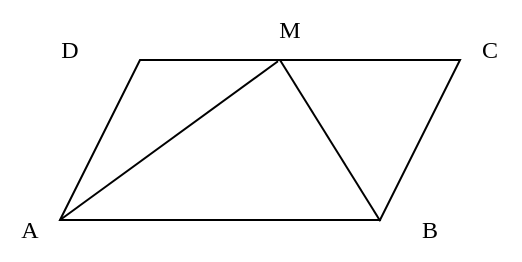 <mxfile version="14.4.3" type="github" pages="4">
  <diagram id="CU7gDSIqdIDptVDChsVD" name="第 1 页">
    <mxGraphModel dx="852" dy="622" grid="1" gridSize="10" guides="1" tooltips="1" connect="1" arrows="1" fold="1" page="1" pageScale="1" pageWidth="827" pageHeight="1169" math="0" shadow="0">
      <root>
        <mxCell id="0" />
        <mxCell id="1" parent="0" />
        <mxCell id="Ql-JcypuXvmP04w7l1U9-1" value="" style="shape=parallelogram;perimeter=parallelogramPerimeter;whiteSpace=wrap;html=1;fixedSize=1;size=40;" parent="1" vertex="1">
          <mxGeometry x="240" y="160" width="200" height="80" as="geometry" />
        </mxCell>
        <mxCell id="Ql-JcypuXvmP04w7l1U9-2" value="" style="endArrow=none;html=1;exitX=0;exitY=1;exitDx=0;exitDy=0;entryX=0.545;entryY=0.008;entryDx=0;entryDy=0;entryPerimeter=0;" parent="1" source="Ql-JcypuXvmP04w7l1U9-1" target="Ql-JcypuXvmP04w7l1U9-1" edge="1">
          <mxGeometry width="50" height="50" relative="1" as="geometry">
            <mxPoint x="300" y="140" as="sourcePoint" />
            <mxPoint x="350" y="90" as="targetPoint" />
          </mxGeometry>
        </mxCell>
        <mxCell id="Ql-JcypuXvmP04w7l1U9-3" value="" style="endArrow=none;html=1;entryX=0.801;entryY=1.008;entryDx=0;entryDy=0;entryPerimeter=0;" parent="1" target="Ql-JcypuXvmP04w7l1U9-1" edge="1">
          <mxGeometry width="50" height="50" relative="1" as="geometry">
            <mxPoint x="350" y="160" as="sourcePoint" />
            <mxPoint x="430" y="200" as="targetPoint" />
          </mxGeometry>
        </mxCell>
        <mxCell id="Ql-JcypuXvmP04w7l1U9-4" value="&lt;font face=&quot;Times New Roman&quot;&gt;A&lt;/font&gt;" style="text;html=1;strokeColor=none;fillColor=none;align=center;verticalAlign=middle;whiteSpace=wrap;rounded=0;" parent="1" vertex="1">
          <mxGeometry x="210" y="230" width="30" height="30" as="geometry" />
        </mxCell>
        <mxCell id="Ql-JcypuXvmP04w7l1U9-5" value="&lt;font face=&quot;Times New Roman&quot;&gt;B&lt;/font&gt;" style="text;html=1;strokeColor=none;fillColor=none;align=center;verticalAlign=middle;whiteSpace=wrap;rounded=0;" parent="1" vertex="1">
          <mxGeometry x="410" y="230" width="30" height="30" as="geometry" />
        </mxCell>
        <mxCell id="Ql-JcypuXvmP04w7l1U9-6" value="&lt;font face=&quot;Times New Roman&quot;&gt;C&lt;/font&gt;" style="text;html=1;strokeColor=none;fillColor=none;align=center;verticalAlign=middle;whiteSpace=wrap;rounded=0;" parent="1" vertex="1">
          <mxGeometry x="440" y="140" width="30" height="30" as="geometry" />
        </mxCell>
        <mxCell id="Ql-JcypuXvmP04w7l1U9-7" value="&lt;font face=&quot;Times New Roman&quot;&gt;D&lt;/font&gt;" style="text;html=1;strokeColor=none;fillColor=none;align=center;verticalAlign=middle;whiteSpace=wrap;rounded=0;" parent="1" vertex="1">
          <mxGeometry x="230" y="140" width="30" height="30" as="geometry" />
        </mxCell>
        <mxCell id="Ql-JcypuXvmP04w7l1U9-8" value="&lt;font face=&quot;Times New Roman&quot;&gt;M&lt;/font&gt;" style="text;html=1;strokeColor=none;fillColor=none;align=center;verticalAlign=middle;whiteSpace=wrap;rounded=0;" parent="1" vertex="1">
          <mxGeometry x="340" y="130" width="30" height="30" as="geometry" />
        </mxCell>
      </root>
    </mxGraphModel>
  </diagram>
  <diagram id="B-dXKSq37tFNyzmX3Wxa" name="第 2 页">
    <mxGraphModel dx="852" dy="622" grid="1" gridSize="10" guides="1" tooltips="1" connect="1" arrows="1" fold="1" page="1" pageScale="1" pageWidth="827" pageHeight="1169" math="0" shadow="0">
      <root>
        <mxCell id="oUTlbEwOPzoVaxnml-jZ-0" />
        <mxCell id="oUTlbEwOPzoVaxnml-jZ-1" parent="oUTlbEwOPzoVaxnml-jZ-0" />
        <mxCell id="vVwH9-Els67GX4vX5xS9-0" value="" style="shape=parallelogram;perimeter=parallelogramPerimeter;whiteSpace=wrap;html=1;fixedSize=1;size=40;" parent="oUTlbEwOPzoVaxnml-jZ-1" vertex="1">
          <mxGeometry x="240" y="160" width="200" height="80" as="geometry" />
        </mxCell>
        <mxCell id="vVwH9-Els67GX4vX5xS9-3" value="&lt;font face=&quot;Times New Roman&quot;&gt;A&lt;/font&gt;" style="text;html=1;strokeColor=none;fillColor=none;align=center;verticalAlign=middle;whiteSpace=wrap;rounded=0;" parent="oUTlbEwOPzoVaxnml-jZ-1" vertex="1">
          <mxGeometry x="210" y="230" width="30" height="30" as="geometry" />
        </mxCell>
        <mxCell id="vVwH9-Els67GX4vX5xS9-4" value="&lt;font face=&quot;Times New Roman&quot;&gt;B&lt;/font&gt;" style="text;html=1;strokeColor=none;fillColor=none;align=center;verticalAlign=middle;whiteSpace=wrap;rounded=0;" parent="oUTlbEwOPzoVaxnml-jZ-1" vertex="1">
          <mxGeometry x="410" y="230" width="30" height="30" as="geometry" />
        </mxCell>
        <mxCell id="vVwH9-Els67GX4vX5xS9-5" value="&lt;font face=&quot;Times New Roman&quot;&gt;C&lt;/font&gt;" style="text;html=1;strokeColor=none;fillColor=none;align=center;verticalAlign=middle;whiteSpace=wrap;rounded=0;" parent="oUTlbEwOPzoVaxnml-jZ-1" vertex="1">
          <mxGeometry x="440" y="140" width="30" height="30" as="geometry" />
        </mxCell>
        <mxCell id="vVwH9-Els67GX4vX5xS9-6" value="&lt;font face=&quot;Times New Roman&quot;&gt;D&lt;/font&gt;" style="text;html=1;strokeColor=none;fillColor=none;align=center;verticalAlign=middle;whiteSpace=wrap;rounded=0;" parent="oUTlbEwOPzoVaxnml-jZ-1" vertex="1">
          <mxGeometry x="230" y="140" width="30" height="30" as="geometry" />
        </mxCell>
        <mxCell id="vVwH9-Els67GX4vX5xS9-7" value="&lt;font face=&quot;Times New Roman&quot;&gt;M&lt;/font&gt;" style="text;html=1;strokeColor=none;fillColor=none;align=center;verticalAlign=middle;whiteSpace=wrap;rounded=0;" parent="oUTlbEwOPzoVaxnml-jZ-1" vertex="1">
          <mxGeometry x="290" y="230" width="30" height="30" as="geometry" />
        </mxCell>
        <mxCell id="vVwH9-Els67GX4vX5xS9-8" value="" style="endArrow=none;html=1;exitX=0.201;exitY=0.008;exitDx=0;exitDy=0;exitPerimeter=0;entryX=0.804;entryY=1;entryDx=0;entryDy=0;entryPerimeter=0;" parent="oUTlbEwOPzoVaxnml-jZ-1" source="vVwH9-Els67GX4vX5xS9-0" target="vVwH9-Els67GX4vX5xS9-0" edge="1">
          <mxGeometry width="50" height="50" relative="1" as="geometry">
            <mxPoint x="280" y="220" as="sourcePoint" />
            <mxPoint x="330" y="170" as="targetPoint" />
          </mxGeometry>
        </mxCell>
        <mxCell id="vVwH9-Els67GX4vX5xS9-9" value="" style="endArrow=none;html=1;entryX=0.354;entryY=0.992;entryDx=0;entryDy=0;entryPerimeter=0;" parent="oUTlbEwOPzoVaxnml-jZ-1" target="vVwH9-Els67GX4vX5xS9-0" edge="1">
          <mxGeometry width="50" height="50" relative="1" as="geometry">
            <mxPoint x="280" y="160" as="sourcePoint" />
            <mxPoint x="410" y="290" as="targetPoint" />
          </mxGeometry>
        </mxCell>
        <mxCell id="vVwH9-Els67GX4vX5xS9-10" value="" style="endArrow=none;html=1;exitX=0.345;exitY=1;exitDx=0;exitDy=0;exitPerimeter=0;entryX=1;entryY=0;entryDx=0;entryDy=0;" parent="oUTlbEwOPzoVaxnml-jZ-1" source="vVwH9-Els67GX4vX5xS9-0" target="vVwH9-Els67GX4vX5xS9-0" edge="1">
          <mxGeometry width="50" height="50" relative="1" as="geometry">
            <mxPoint x="370" y="160" as="sourcePoint" />
            <mxPoint x="420" y="110" as="targetPoint" />
          </mxGeometry>
        </mxCell>
      </root>
    </mxGraphModel>
  </diagram>
  <diagram id="Eh5woJ1dog_Q9VL6s8kI" name="第 3 页">
    <mxGraphModel dx="852" dy="622" grid="1" gridSize="10" guides="1" tooltips="1" connect="1" arrows="1" fold="1" page="1" pageScale="1" pageWidth="827" pageHeight="1169" math="0" shadow="0">
      <root>
        <mxCell id="1-BU3A1oYxMbQZA22agc-0" />
        <mxCell id="1-BU3A1oYxMbQZA22agc-1" parent="1-BU3A1oYxMbQZA22agc-0" />
        <mxCell id="XK6O_t6zRstZ6FOO7Og6-0" value="" style="shape=parallelogram;perimeter=parallelogramPerimeter;whiteSpace=wrap;html=1;fixedSize=1;size=40;" parent="1-BU3A1oYxMbQZA22agc-1" vertex="1">
          <mxGeometry x="240" y="160" width="200" height="80" as="geometry" />
        </mxCell>
        <mxCell id="XK6O_t6zRstZ6FOO7Og6-3" value="&lt;font face=&quot;Times New Roman&quot;&gt;A&lt;/font&gt;" style="text;html=1;strokeColor=none;fillColor=none;align=center;verticalAlign=middle;whiteSpace=wrap;rounded=0;" parent="1-BU3A1oYxMbQZA22agc-1" vertex="1">
          <mxGeometry x="210" y="230" width="30" height="30" as="geometry" />
        </mxCell>
        <mxCell id="XK6O_t6zRstZ6FOO7Og6-4" value="&lt;font face=&quot;Times New Roman&quot;&gt;B&lt;/font&gt;" style="text;html=1;strokeColor=none;fillColor=none;align=center;verticalAlign=middle;whiteSpace=wrap;rounded=0;" parent="1-BU3A1oYxMbQZA22agc-1" vertex="1">
          <mxGeometry x="410" y="230" width="30" height="30" as="geometry" />
        </mxCell>
        <mxCell id="XK6O_t6zRstZ6FOO7Og6-5" value="&lt;font face=&quot;Times New Roman&quot;&gt;C&lt;/font&gt;" style="text;html=1;strokeColor=none;fillColor=none;align=center;verticalAlign=middle;whiteSpace=wrap;rounded=0;" parent="1-BU3A1oYxMbQZA22agc-1" vertex="1">
          <mxGeometry x="440" y="140" width="30" height="30" as="geometry" />
        </mxCell>
        <mxCell id="XK6O_t6zRstZ6FOO7Og6-6" value="&lt;font face=&quot;Times New Roman&quot;&gt;D&lt;/font&gt;" style="text;html=1;strokeColor=none;fillColor=none;align=center;verticalAlign=middle;whiteSpace=wrap;rounded=0;" parent="1-BU3A1oYxMbQZA22agc-1" vertex="1">
          <mxGeometry x="230" y="140" width="30" height="30" as="geometry" />
        </mxCell>
        <mxCell id="XK6O_t6zRstZ6FOO7Og6-8" value="" style="endArrow=none;html=1;exitX=0.195;exitY=-0.016;exitDx=0;exitDy=0;exitPerimeter=0;entryX=0.804;entryY=1;entryDx=0;entryDy=0;entryPerimeter=0;" parent="1-BU3A1oYxMbQZA22agc-1" source="XK6O_t6zRstZ6FOO7Og6-0" target="XK6O_t6zRstZ6FOO7Og6-0" edge="1">
          <mxGeometry width="50" height="50" relative="1" as="geometry">
            <mxPoint x="400" y="440" as="sourcePoint" />
            <mxPoint x="450" y="390" as="targetPoint" />
          </mxGeometry>
        </mxCell>
        <mxCell id="XK6O_t6zRstZ6FOO7Og6-9" value="" style="endArrow=none;html=1;entryX=0;entryY=0.75;entryDx=0;entryDy=0;exitX=1;exitY=0.25;exitDx=0;exitDy=0;" parent="1-BU3A1oYxMbQZA22agc-1" source="XK6O_t6zRstZ6FOO7Og6-3" target="XK6O_t6zRstZ6FOO7Og6-5" edge="1">
          <mxGeometry width="50" height="50" relative="1" as="geometry">
            <mxPoint x="330" y="430" as="sourcePoint" />
            <mxPoint x="380" y="380" as="targetPoint" />
          </mxGeometry>
        </mxCell>
        <mxCell id="XK6O_t6zRstZ6FOO7Og6-10" value="" style="endArrow=none;html=1;" parent="1-BU3A1oYxMbQZA22agc-1" edge="1">
          <mxGeometry width="50" height="50" relative="1" as="geometry">
            <mxPoint x="330" y="280" as="sourcePoint" />
            <mxPoint x="350" y="120" as="targetPoint" />
          </mxGeometry>
        </mxCell>
        <mxCell id="XK6O_t6zRstZ6FOO7Og6-11" value="&lt;font face=&quot;Times New Roman&quot;&gt;O&lt;/font&gt;" style="text;html=1;strokeColor=none;fillColor=none;align=center;verticalAlign=middle;whiteSpace=wrap;rounded=0;" parent="1-BU3A1oYxMbQZA22agc-1" vertex="1">
          <mxGeometry x="340" y="170" width="30" height="30" as="geometry" />
        </mxCell>
        <mxCell id="XK6O_t6zRstZ6FOO7Og6-12" value="&lt;font face=&quot;Times New Roman&quot;&gt;E&lt;/font&gt;" style="text;html=1;strokeColor=none;fillColor=none;align=center;verticalAlign=middle;whiteSpace=wrap;rounded=0;" parent="1-BU3A1oYxMbQZA22agc-1" vertex="1">
          <mxGeometry x="330" y="240" width="30" height="30" as="geometry" />
        </mxCell>
        <mxCell id="XK6O_t6zRstZ6FOO7Og6-13" value="&lt;font face=&quot;Times New Roman&quot;&gt;F&lt;/font&gt;" style="text;html=1;strokeColor=none;fillColor=none;align=center;verticalAlign=middle;whiteSpace=wrap;rounded=0;" parent="1-BU3A1oYxMbQZA22agc-1" vertex="1">
          <mxGeometry x="350" y="130" width="30" height="30" as="geometry" />
        </mxCell>
      </root>
    </mxGraphModel>
  </diagram>
  <diagram id="mH5Netuil4QlJEftNjF4" name="第 4 页">
    <mxGraphModel dx="406" dy="296" grid="1" gridSize="10" guides="1" tooltips="1" connect="1" arrows="1" fold="1" page="1" pageScale="1" pageWidth="827" pageHeight="1169" math="0" shadow="0">
      <root>
        <mxCell id="6VGTqcuQWZRmQJmoOY5Q-0" />
        <mxCell id="6VGTqcuQWZRmQJmoOY5Q-1" parent="6VGTqcuQWZRmQJmoOY5Q-0" />
        <mxCell id="zrOLJno-_TdEIc98MOF8-0" value="" style="endArrow=classic;html=1;" edge="1" parent="6VGTqcuQWZRmQJmoOY5Q-1">
          <mxGeometry width="50" height="50" relative="1" as="geometry">
            <mxPoint x="200" y="320" as="sourcePoint" />
            <mxPoint x="440" y="320" as="targetPoint" />
          </mxGeometry>
        </mxCell>
        <mxCell id="zrOLJno-_TdEIc98MOF8-1" value="" style="endArrow=classic;html=1;" edge="1" parent="6VGTqcuQWZRmQJmoOY5Q-1">
          <mxGeometry width="50" height="50" relative="1" as="geometry">
            <mxPoint x="320" y="440" as="sourcePoint" />
            <mxPoint x="320" y="200" as="targetPoint" />
          </mxGeometry>
        </mxCell>
        <mxCell id="zrOLJno-_TdEIc98MOF8-2" value="" style="endArrow=none;html=1;edgeStyle=orthogonalEdgeStyle;curved=1;" edge="1" parent="6VGTqcuQWZRmQJmoOY5Q-1">
          <mxGeometry width="50" height="50" relative="1" as="geometry">
            <mxPoint x="210" y="290" as="sourcePoint" />
            <mxPoint x="300" y="220" as="targetPoint" />
          </mxGeometry>
        </mxCell>
        <mxCell id="zrOLJno-_TdEIc98MOF8-3" value="" style="endArrow=none;html=1;edgeStyle=orthogonalEdgeStyle;curved=1;" edge="1" parent="6VGTqcuQWZRmQJmoOY5Q-1">
          <mxGeometry width="50" height="50" relative="1" as="geometry">
            <mxPoint x="430" y="340" as="sourcePoint" />
            <mxPoint x="340" y="410" as="targetPoint" />
          </mxGeometry>
        </mxCell>
        <mxCell id="zrOLJno-_TdEIc98MOF8-5" value="" style="endArrow=none;html=1;edgeStyle=orthogonalEdgeStyle;curved=1;" edge="1" parent="6VGTqcuQWZRmQJmoOY5Q-1">
          <mxGeometry width="50" height="50" relative="1" as="geometry">
            <mxPoint x="430" y="300" as="sourcePoint" />
            <mxPoint x="333" y="220" as="targetPoint" />
            <Array as="points">
              <mxPoint x="330" y="300" />
              <mxPoint x="330" y="220" />
            </Array>
          </mxGeometry>
        </mxCell>
      </root>
    </mxGraphModel>
  </diagram>
</mxfile>
